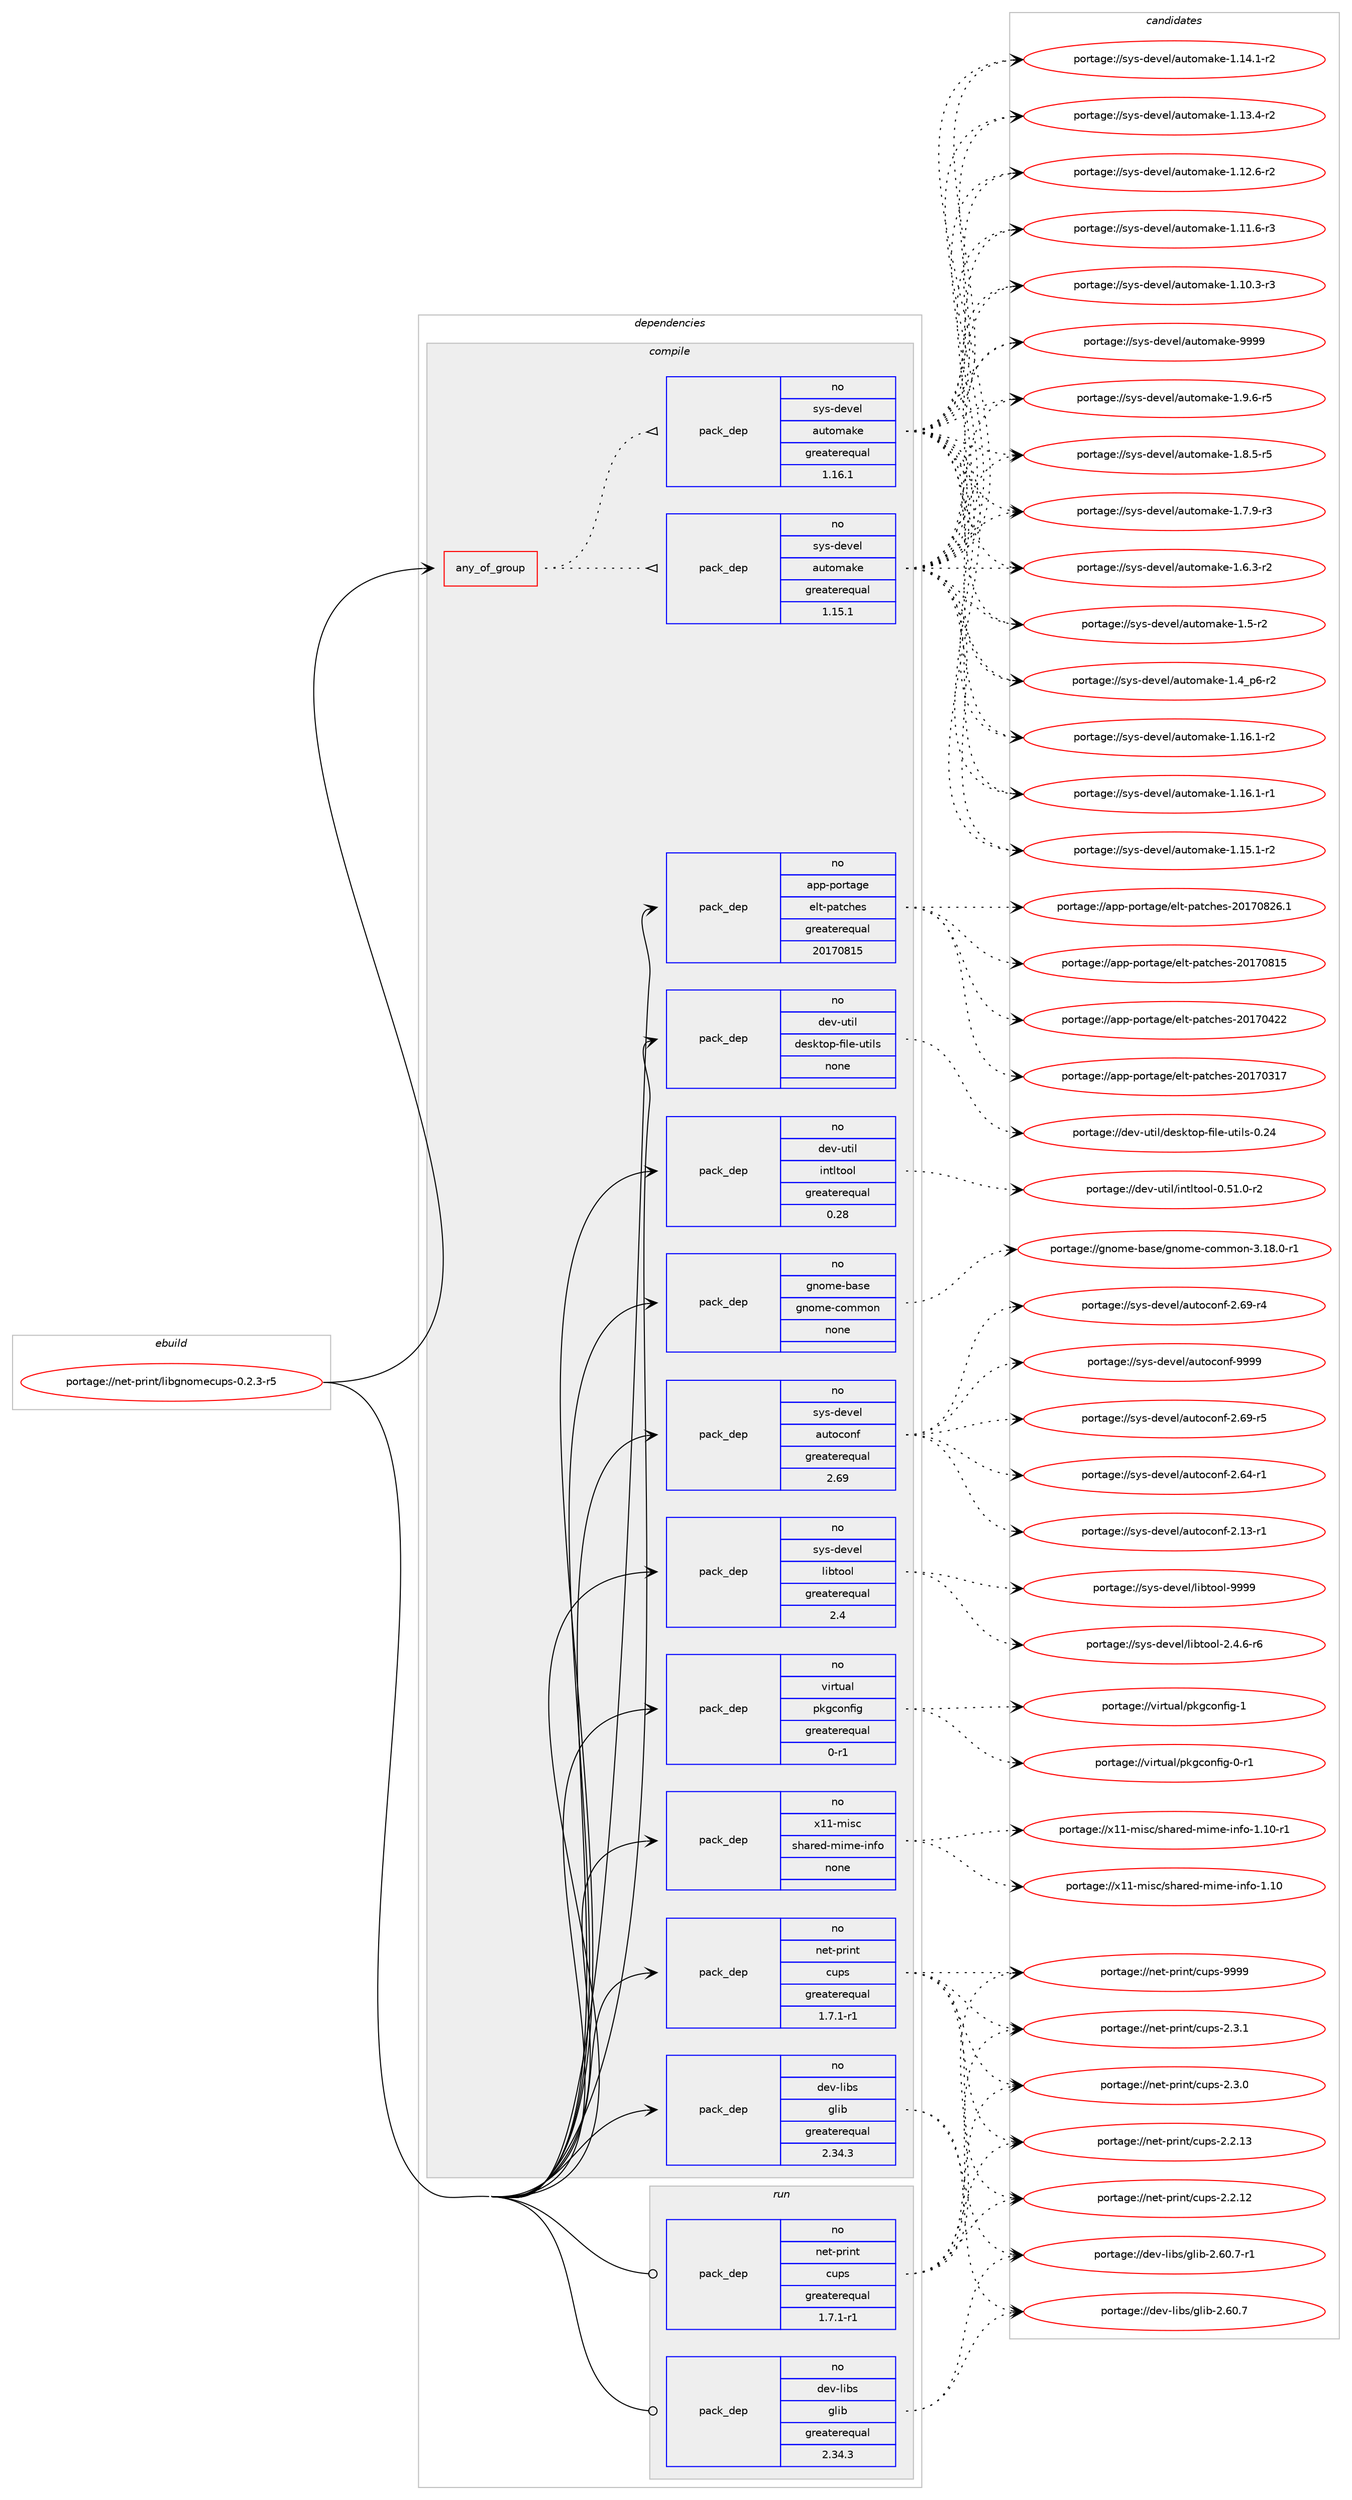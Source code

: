 digraph prolog {

# *************
# Graph options
# *************

newrank=true;
concentrate=true;
compound=true;
graph [rankdir=LR,fontname=Helvetica,fontsize=10,ranksep=1.5];#, ranksep=2.5, nodesep=0.2];
edge  [arrowhead=vee];
node  [fontname=Helvetica,fontsize=10];

# **********
# The ebuild
# **********

subgraph cluster_leftcol {
color=gray;
rank=same;
label=<<i>ebuild</i>>;
id [label="portage://net-print/libgnomecups-0.2.3-r5", color=red, width=4, href="../net-print/libgnomecups-0.2.3-r5.svg"];
}

# ****************
# The dependencies
# ****************

subgraph cluster_midcol {
color=gray;
label=<<i>dependencies</i>>;
subgraph cluster_compile {
fillcolor="#eeeeee";
style=filled;
label=<<i>compile</i>>;
subgraph any1822 {
dependency115635 [label=<<TABLE BORDER="0" CELLBORDER="1" CELLSPACING="0" CELLPADDING="4"><TR><TD CELLPADDING="10">any_of_group</TD></TR></TABLE>>, shape=none, color=red];subgraph pack90355 {
dependency115636 [label=<<TABLE BORDER="0" CELLBORDER="1" CELLSPACING="0" CELLPADDING="4" WIDTH="220"><TR><TD ROWSPAN="6" CELLPADDING="30">pack_dep</TD></TR><TR><TD WIDTH="110">no</TD></TR><TR><TD>sys-devel</TD></TR><TR><TD>automake</TD></TR><TR><TD>greaterequal</TD></TR><TR><TD>1.16.1</TD></TR></TABLE>>, shape=none, color=blue];
}
dependency115635:e -> dependency115636:w [weight=20,style="dotted",arrowhead="oinv"];
subgraph pack90356 {
dependency115637 [label=<<TABLE BORDER="0" CELLBORDER="1" CELLSPACING="0" CELLPADDING="4" WIDTH="220"><TR><TD ROWSPAN="6" CELLPADDING="30">pack_dep</TD></TR><TR><TD WIDTH="110">no</TD></TR><TR><TD>sys-devel</TD></TR><TR><TD>automake</TD></TR><TR><TD>greaterequal</TD></TR><TR><TD>1.15.1</TD></TR></TABLE>>, shape=none, color=blue];
}
dependency115635:e -> dependency115637:w [weight=20,style="dotted",arrowhead="oinv"];
}
id:e -> dependency115635:w [weight=20,style="solid",arrowhead="vee"];
subgraph pack90357 {
dependency115638 [label=<<TABLE BORDER="0" CELLBORDER="1" CELLSPACING="0" CELLPADDING="4" WIDTH="220"><TR><TD ROWSPAN="6" CELLPADDING="30">pack_dep</TD></TR><TR><TD WIDTH="110">no</TD></TR><TR><TD>app-portage</TD></TR><TR><TD>elt-patches</TD></TR><TR><TD>greaterequal</TD></TR><TR><TD>20170815</TD></TR></TABLE>>, shape=none, color=blue];
}
id:e -> dependency115638:w [weight=20,style="solid",arrowhead="vee"];
subgraph pack90358 {
dependency115639 [label=<<TABLE BORDER="0" CELLBORDER="1" CELLSPACING="0" CELLPADDING="4" WIDTH="220"><TR><TD ROWSPAN="6" CELLPADDING="30">pack_dep</TD></TR><TR><TD WIDTH="110">no</TD></TR><TR><TD>dev-libs</TD></TR><TR><TD>glib</TD></TR><TR><TD>greaterequal</TD></TR><TR><TD>2.34.3</TD></TR></TABLE>>, shape=none, color=blue];
}
id:e -> dependency115639:w [weight=20,style="solid",arrowhead="vee"];
subgraph pack90359 {
dependency115640 [label=<<TABLE BORDER="0" CELLBORDER="1" CELLSPACING="0" CELLPADDING="4" WIDTH="220"><TR><TD ROWSPAN="6" CELLPADDING="30">pack_dep</TD></TR><TR><TD WIDTH="110">no</TD></TR><TR><TD>dev-util</TD></TR><TR><TD>desktop-file-utils</TD></TR><TR><TD>none</TD></TR><TR><TD></TD></TR></TABLE>>, shape=none, color=blue];
}
id:e -> dependency115640:w [weight=20,style="solid",arrowhead="vee"];
subgraph pack90360 {
dependency115641 [label=<<TABLE BORDER="0" CELLBORDER="1" CELLSPACING="0" CELLPADDING="4" WIDTH="220"><TR><TD ROWSPAN="6" CELLPADDING="30">pack_dep</TD></TR><TR><TD WIDTH="110">no</TD></TR><TR><TD>dev-util</TD></TR><TR><TD>intltool</TD></TR><TR><TD>greaterequal</TD></TR><TR><TD>0.28</TD></TR></TABLE>>, shape=none, color=blue];
}
id:e -> dependency115641:w [weight=20,style="solid",arrowhead="vee"];
subgraph pack90361 {
dependency115642 [label=<<TABLE BORDER="0" CELLBORDER="1" CELLSPACING="0" CELLPADDING="4" WIDTH="220"><TR><TD ROWSPAN="6" CELLPADDING="30">pack_dep</TD></TR><TR><TD WIDTH="110">no</TD></TR><TR><TD>gnome-base</TD></TR><TR><TD>gnome-common</TD></TR><TR><TD>none</TD></TR><TR><TD></TD></TR></TABLE>>, shape=none, color=blue];
}
id:e -> dependency115642:w [weight=20,style="solid",arrowhead="vee"];
subgraph pack90362 {
dependency115643 [label=<<TABLE BORDER="0" CELLBORDER="1" CELLSPACING="0" CELLPADDING="4" WIDTH="220"><TR><TD ROWSPAN="6" CELLPADDING="30">pack_dep</TD></TR><TR><TD WIDTH="110">no</TD></TR><TR><TD>net-print</TD></TR><TR><TD>cups</TD></TR><TR><TD>greaterequal</TD></TR><TR><TD>1.7.1-r1</TD></TR></TABLE>>, shape=none, color=blue];
}
id:e -> dependency115643:w [weight=20,style="solid",arrowhead="vee"];
subgraph pack90363 {
dependency115644 [label=<<TABLE BORDER="0" CELLBORDER="1" CELLSPACING="0" CELLPADDING="4" WIDTH="220"><TR><TD ROWSPAN="6" CELLPADDING="30">pack_dep</TD></TR><TR><TD WIDTH="110">no</TD></TR><TR><TD>sys-devel</TD></TR><TR><TD>autoconf</TD></TR><TR><TD>greaterequal</TD></TR><TR><TD>2.69</TD></TR></TABLE>>, shape=none, color=blue];
}
id:e -> dependency115644:w [weight=20,style="solid",arrowhead="vee"];
subgraph pack90364 {
dependency115645 [label=<<TABLE BORDER="0" CELLBORDER="1" CELLSPACING="0" CELLPADDING="4" WIDTH="220"><TR><TD ROWSPAN="6" CELLPADDING="30">pack_dep</TD></TR><TR><TD WIDTH="110">no</TD></TR><TR><TD>sys-devel</TD></TR><TR><TD>libtool</TD></TR><TR><TD>greaterequal</TD></TR><TR><TD>2.4</TD></TR></TABLE>>, shape=none, color=blue];
}
id:e -> dependency115645:w [weight=20,style="solid",arrowhead="vee"];
subgraph pack90365 {
dependency115646 [label=<<TABLE BORDER="0" CELLBORDER="1" CELLSPACING="0" CELLPADDING="4" WIDTH="220"><TR><TD ROWSPAN="6" CELLPADDING="30">pack_dep</TD></TR><TR><TD WIDTH="110">no</TD></TR><TR><TD>virtual</TD></TR><TR><TD>pkgconfig</TD></TR><TR><TD>greaterequal</TD></TR><TR><TD>0-r1</TD></TR></TABLE>>, shape=none, color=blue];
}
id:e -> dependency115646:w [weight=20,style="solid",arrowhead="vee"];
subgraph pack90366 {
dependency115647 [label=<<TABLE BORDER="0" CELLBORDER="1" CELLSPACING="0" CELLPADDING="4" WIDTH="220"><TR><TD ROWSPAN="6" CELLPADDING="30">pack_dep</TD></TR><TR><TD WIDTH="110">no</TD></TR><TR><TD>x11-misc</TD></TR><TR><TD>shared-mime-info</TD></TR><TR><TD>none</TD></TR><TR><TD></TD></TR></TABLE>>, shape=none, color=blue];
}
id:e -> dependency115647:w [weight=20,style="solid",arrowhead="vee"];
}
subgraph cluster_compileandrun {
fillcolor="#eeeeee";
style=filled;
label=<<i>compile and run</i>>;
}
subgraph cluster_run {
fillcolor="#eeeeee";
style=filled;
label=<<i>run</i>>;
subgraph pack90367 {
dependency115648 [label=<<TABLE BORDER="0" CELLBORDER="1" CELLSPACING="0" CELLPADDING="4" WIDTH="220"><TR><TD ROWSPAN="6" CELLPADDING="30">pack_dep</TD></TR><TR><TD WIDTH="110">no</TD></TR><TR><TD>dev-libs</TD></TR><TR><TD>glib</TD></TR><TR><TD>greaterequal</TD></TR><TR><TD>2.34.3</TD></TR></TABLE>>, shape=none, color=blue];
}
id:e -> dependency115648:w [weight=20,style="solid",arrowhead="odot"];
subgraph pack90368 {
dependency115649 [label=<<TABLE BORDER="0" CELLBORDER="1" CELLSPACING="0" CELLPADDING="4" WIDTH="220"><TR><TD ROWSPAN="6" CELLPADDING="30">pack_dep</TD></TR><TR><TD WIDTH="110">no</TD></TR><TR><TD>net-print</TD></TR><TR><TD>cups</TD></TR><TR><TD>greaterequal</TD></TR><TR><TD>1.7.1-r1</TD></TR></TABLE>>, shape=none, color=blue];
}
id:e -> dependency115649:w [weight=20,style="solid",arrowhead="odot"];
}
}

# **************
# The candidates
# **************

subgraph cluster_choices {
rank=same;
color=gray;
label=<<i>candidates</i>>;

subgraph choice90355 {
color=black;
nodesep=1;
choice115121115451001011181011084797117116111109971071014557575757 [label="portage://sys-devel/automake-9999", color=red, width=4,href="../sys-devel/automake-9999.svg"];
choice115121115451001011181011084797117116111109971071014549465746544511453 [label="portage://sys-devel/automake-1.9.6-r5", color=red, width=4,href="../sys-devel/automake-1.9.6-r5.svg"];
choice115121115451001011181011084797117116111109971071014549465646534511453 [label="portage://sys-devel/automake-1.8.5-r5", color=red, width=4,href="../sys-devel/automake-1.8.5-r5.svg"];
choice115121115451001011181011084797117116111109971071014549465546574511451 [label="portage://sys-devel/automake-1.7.9-r3", color=red, width=4,href="../sys-devel/automake-1.7.9-r3.svg"];
choice115121115451001011181011084797117116111109971071014549465446514511450 [label="portage://sys-devel/automake-1.6.3-r2", color=red, width=4,href="../sys-devel/automake-1.6.3-r2.svg"];
choice11512111545100101118101108479711711611110997107101454946534511450 [label="portage://sys-devel/automake-1.5-r2", color=red, width=4,href="../sys-devel/automake-1.5-r2.svg"];
choice115121115451001011181011084797117116111109971071014549465295112544511450 [label="portage://sys-devel/automake-1.4_p6-r2", color=red, width=4,href="../sys-devel/automake-1.4_p6-r2.svg"];
choice11512111545100101118101108479711711611110997107101454946495446494511450 [label="portage://sys-devel/automake-1.16.1-r2", color=red, width=4,href="../sys-devel/automake-1.16.1-r2.svg"];
choice11512111545100101118101108479711711611110997107101454946495446494511449 [label="portage://sys-devel/automake-1.16.1-r1", color=red, width=4,href="../sys-devel/automake-1.16.1-r1.svg"];
choice11512111545100101118101108479711711611110997107101454946495346494511450 [label="portage://sys-devel/automake-1.15.1-r2", color=red, width=4,href="../sys-devel/automake-1.15.1-r2.svg"];
choice11512111545100101118101108479711711611110997107101454946495246494511450 [label="portage://sys-devel/automake-1.14.1-r2", color=red, width=4,href="../sys-devel/automake-1.14.1-r2.svg"];
choice11512111545100101118101108479711711611110997107101454946495146524511450 [label="portage://sys-devel/automake-1.13.4-r2", color=red, width=4,href="../sys-devel/automake-1.13.4-r2.svg"];
choice11512111545100101118101108479711711611110997107101454946495046544511450 [label="portage://sys-devel/automake-1.12.6-r2", color=red, width=4,href="../sys-devel/automake-1.12.6-r2.svg"];
choice11512111545100101118101108479711711611110997107101454946494946544511451 [label="portage://sys-devel/automake-1.11.6-r3", color=red, width=4,href="../sys-devel/automake-1.11.6-r3.svg"];
choice11512111545100101118101108479711711611110997107101454946494846514511451 [label="portage://sys-devel/automake-1.10.3-r3", color=red, width=4,href="../sys-devel/automake-1.10.3-r3.svg"];
dependency115636:e -> choice115121115451001011181011084797117116111109971071014557575757:w [style=dotted,weight="100"];
dependency115636:e -> choice115121115451001011181011084797117116111109971071014549465746544511453:w [style=dotted,weight="100"];
dependency115636:e -> choice115121115451001011181011084797117116111109971071014549465646534511453:w [style=dotted,weight="100"];
dependency115636:e -> choice115121115451001011181011084797117116111109971071014549465546574511451:w [style=dotted,weight="100"];
dependency115636:e -> choice115121115451001011181011084797117116111109971071014549465446514511450:w [style=dotted,weight="100"];
dependency115636:e -> choice11512111545100101118101108479711711611110997107101454946534511450:w [style=dotted,weight="100"];
dependency115636:e -> choice115121115451001011181011084797117116111109971071014549465295112544511450:w [style=dotted,weight="100"];
dependency115636:e -> choice11512111545100101118101108479711711611110997107101454946495446494511450:w [style=dotted,weight="100"];
dependency115636:e -> choice11512111545100101118101108479711711611110997107101454946495446494511449:w [style=dotted,weight="100"];
dependency115636:e -> choice11512111545100101118101108479711711611110997107101454946495346494511450:w [style=dotted,weight="100"];
dependency115636:e -> choice11512111545100101118101108479711711611110997107101454946495246494511450:w [style=dotted,weight="100"];
dependency115636:e -> choice11512111545100101118101108479711711611110997107101454946495146524511450:w [style=dotted,weight="100"];
dependency115636:e -> choice11512111545100101118101108479711711611110997107101454946495046544511450:w [style=dotted,weight="100"];
dependency115636:e -> choice11512111545100101118101108479711711611110997107101454946494946544511451:w [style=dotted,weight="100"];
dependency115636:e -> choice11512111545100101118101108479711711611110997107101454946494846514511451:w [style=dotted,weight="100"];
}
subgraph choice90356 {
color=black;
nodesep=1;
choice115121115451001011181011084797117116111109971071014557575757 [label="portage://sys-devel/automake-9999", color=red, width=4,href="../sys-devel/automake-9999.svg"];
choice115121115451001011181011084797117116111109971071014549465746544511453 [label="portage://sys-devel/automake-1.9.6-r5", color=red, width=4,href="../sys-devel/automake-1.9.6-r5.svg"];
choice115121115451001011181011084797117116111109971071014549465646534511453 [label="portage://sys-devel/automake-1.8.5-r5", color=red, width=4,href="../sys-devel/automake-1.8.5-r5.svg"];
choice115121115451001011181011084797117116111109971071014549465546574511451 [label="portage://sys-devel/automake-1.7.9-r3", color=red, width=4,href="../sys-devel/automake-1.7.9-r3.svg"];
choice115121115451001011181011084797117116111109971071014549465446514511450 [label="portage://sys-devel/automake-1.6.3-r2", color=red, width=4,href="../sys-devel/automake-1.6.3-r2.svg"];
choice11512111545100101118101108479711711611110997107101454946534511450 [label="portage://sys-devel/automake-1.5-r2", color=red, width=4,href="../sys-devel/automake-1.5-r2.svg"];
choice115121115451001011181011084797117116111109971071014549465295112544511450 [label="portage://sys-devel/automake-1.4_p6-r2", color=red, width=4,href="../sys-devel/automake-1.4_p6-r2.svg"];
choice11512111545100101118101108479711711611110997107101454946495446494511450 [label="portage://sys-devel/automake-1.16.1-r2", color=red, width=4,href="../sys-devel/automake-1.16.1-r2.svg"];
choice11512111545100101118101108479711711611110997107101454946495446494511449 [label="portage://sys-devel/automake-1.16.1-r1", color=red, width=4,href="../sys-devel/automake-1.16.1-r1.svg"];
choice11512111545100101118101108479711711611110997107101454946495346494511450 [label="portage://sys-devel/automake-1.15.1-r2", color=red, width=4,href="../sys-devel/automake-1.15.1-r2.svg"];
choice11512111545100101118101108479711711611110997107101454946495246494511450 [label="portage://sys-devel/automake-1.14.1-r2", color=red, width=4,href="../sys-devel/automake-1.14.1-r2.svg"];
choice11512111545100101118101108479711711611110997107101454946495146524511450 [label="portage://sys-devel/automake-1.13.4-r2", color=red, width=4,href="../sys-devel/automake-1.13.4-r2.svg"];
choice11512111545100101118101108479711711611110997107101454946495046544511450 [label="portage://sys-devel/automake-1.12.6-r2", color=red, width=4,href="../sys-devel/automake-1.12.6-r2.svg"];
choice11512111545100101118101108479711711611110997107101454946494946544511451 [label="portage://sys-devel/automake-1.11.6-r3", color=red, width=4,href="../sys-devel/automake-1.11.6-r3.svg"];
choice11512111545100101118101108479711711611110997107101454946494846514511451 [label="portage://sys-devel/automake-1.10.3-r3", color=red, width=4,href="../sys-devel/automake-1.10.3-r3.svg"];
dependency115637:e -> choice115121115451001011181011084797117116111109971071014557575757:w [style=dotted,weight="100"];
dependency115637:e -> choice115121115451001011181011084797117116111109971071014549465746544511453:w [style=dotted,weight="100"];
dependency115637:e -> choice115121115451001011181011084797117116111109971071014549465646534511453:w [style=dotted,weight="100"];
dependency115637:e -> choice115121115451001011181011084797117116111109971071014549465546574511451:w [style=dotted,weight="100"];
dependency115637:e -> choice115121115451001011181011084797117116111109971071014549465446514511450:w [style=dotted,weight="100"];
dependency115637:e -> choice11512111545100101118101108479711711611110997107101454946534511450:w [style=dotted,weight="100"];
dependency115637:e -> choice115121115451001011181011084797117116111109971071014549465295112544511450:w [style=dotted,weight="100"];
dependency115637:e -> choice11512111545100101118101108479711711611110997107101454946495446494511450:w [style=dotted,weight="100"];
dependency115637:e -> choice11512111545100101118101108479711711611110997107101454946495446494511449:w [style=dotted,weight="100"];
dependency115637:e -> choice11512111545100101118101108479711711611110997107101454946495346494511450:w [style=dotted,weight="100"];
dependency115637:e -> choice11512111545100101118101108479711711611110997107101454946495246494511450:w [style=dotted,weight="100"];
dependency115637:e -> choice11512111545100101118101108479711711611110997107101454946495146524511450:w [style=dotted,weight="100"];
dependency115637:e -> choice11512111545100101118101108479711711611110997107101454946495046544511450:w [style=dotted,weight="100"];
dependency115637:e -> choice11512111545100101118101108479711711611110997107101454946494946544511451:w [style=dotted,weight="100"];
dependency115637:e -> choice11512111545100101118101108479711711611110997107101454946494846514511451:w [style=dotted,weight="100"];
}
subgraph choice90357 {
color=black;
nodesep=1;
choice971121124511211111411697103101471011081164511297116991041011154550484955485650544649 [label="portage://app-portage/elt-patches-20170826.1", color=red, width=4,href="../app-portage/elt-patches-20170826.1.svg"];
choice97112112451121111141169710310147101108116451129711699104101115455048495548564953 [label="portage://app-portage/elt-patches-20170815", color=red, width=4,href="../app-portage/elt-patches-20170815.svg"];
choice97112112451121111141169710310147101108116451129711699104101115455048495548525050 [label="portage://app-portage/elt-patches-20170422", color=red, width=4,href="../app-portage/elt-patches-20170422.svg"];
choice97112112451121111141169710310147101108116451129711699104101115455048495548514955 [label="portage://app-portage/elt-patches-20170317", color=red, width=4,href="../app-portage/elt-patches-20170317.svg"];
dependency115638:e -> choice971121124511211111411697103101471011081164511297116991041011154550484955485650544649:w [style=dotted,weight="100"];
dependency115638:e -> choice97112112451121111141169710310147101108116451129711699104101115455048495548564953:w [style=dotted,weight="100"];
dependency115638:e -> choice97112112451121111141169710310147101108116451129711699104101115455048495548525050:w [style=dotted,weight="100"];
dependency115638:e -> choice97112112451121111141169710310147101108116451129711699104101115455048495548514955:w [style=dotted,weight="100"];
}
subgraph choice90358 {
color=black;
nodesep=1;
choice10010111845108105981154710310810598455046544846554511449 [label="portage://dev-libs/glib-2.60.7-r1", color=red, width=4,href="../dev-libs/glib-2.60.7-r1.svg"];
choice1001011184510810598115471031081059845504654484655 [label="portage://dev-libs/glib-2.60.7", color=red, width=4,href="../dev-libs/glib-2.60.7.svg"];
dependency115639:e -> choice10010111845108105981154710310810598455046544846554511449:w [style=dotted,weight="100"];
dependency115639:e -> choice1001011184510810598115471031081059845504654484655:w [style=dotted,weight="100"];
}
subgraph choice90359 {
color=black;
nodesep=1;
choice100101118451171161051084710010111510711611111245102105108101451171161051081154548465052 [label="portage://dev-util/desktop-file-utils-0.24", color=red, width=4,href="../dev-util/desktop-file-utils-0.24.svg"];
dependency115640:e -> choice100101118451171161051084710010111510711611111245102105108101451171161051081154548465052:w [style=dotted,weight="100"];
}
subgraph choice90360 {
color=black;
nodesep=1;
choice1001011184511711610510847105110116108116111111108454846534946484511450 [label="portage://dev-util/intltool-0.51.0-r2", color=red, width=4,href="../dev-util/intltool-0.51.0-r2.svg"];
dependency115641:e -> choice1001011184511711610510847105110116108116111111108454846534946484511450:w [style=dotted,weight="100"];
}
subgraph choice90361 {
color=black;
nodesep=1;
choice103110111109101459897115101471031101111091014599111109109111110455146495646484511449 [label="portage://gnome-base/gnome-common-3.18.0-r1", color=red, width=4,href="../gnome-base/gnome-common-3.18.0-r1.svg"];
dependency115642:e -> choice103110111109101459897115101471031101111091014599111109109111110455146495646484511449:w [style=dotted,weight="100"];
}
subgraph choice90362 {
color=black;
nodesep=1;
choice1101011164511211410511011647991171121154557575757 [label="portage://net-print/cups-9999", color=red, width=4,href="../net-print/cups-9999.svg"];
choice110101116451121141051101164799117112115455046514649 [label="portage://net-print/cups-2.3.1", color=red, width=4,href="../net-print/cups-2.3.1.svg"];
choice110101116451121141051101164799117112115455046514648 [label="portage://net-print/cups-2.3.0", color=red, width=4,href="../net-print/cups-2.3.0.svg"];
choice11010111645112114105110116479911711211545504650464951 [label="portage://net-print/cups-2.2.13", color=red, width=4,href="../net-print/cups-2.2.13.svg"];
choice11010111645112114105110116479911711211545504650464950 [label="portage://net-print/cups-2.2.12", color=red, width=4,href="../net-print/cups-2.2.12.svg"];
dependency115643:e -> choice1101011164511211410511011647991171121154557575757:w [style=dotted,weight="100"];
dependency115643:e -> choice110101116451121141051101164799117112115455046514649:w [style=dotted,weight="100"];
dependency115643:e -> choice110101116451121141051101164799117112115455046514648:w [style=dotted,weight="100"];
dependency115643:e -> choice11010111645112114105110116479911711211545504650464951:w [style=dotted,weight="100"];
dependency115643:e -> choice11010111645112114105110116479911711211545504650464950:w [style=dotted,weight="100"];
}
subgraph choice90363 {
color=black;
nodesep=1;
choice115121115451001011181011084797117116111991111101024557575757 [label="portage://sys-devel/autoconf-9999", color=red, width=4,href="../sys-devel/autoconf-9999.svg"];
choice1151211154510010111810110847971171161119911111010245504654574511453 [label="portage://sys-devel/autoconf-2.69-r5", color=red, width=4,href="../sys-devel/autoconf-2.69-r5.svg"];
choice1151211154510010111810110847971171161119911111010245504654574511452 [label="portage://sys-devel/autoconf-2.69-r4", color=red, width=4,href="../sys-devel/autoconf-2.69-r4.svg"];
choice1151211154510010111810110847971171161119911111010245504654524511449 [label="portage://sys-devel/autoconf-2.64-r1", color=red, width=4,href="../sys-devel/autoconf-2.64-r1.svg"];
choice1151211154510010111810110847971171161119911111010245504649514511449 [label="portage://sys-devel/autoconf-2.13-r1", color=red, width=4,href="../sys-devel/autoconf-2.13-r1.svg"];
dependency115644:e -> choice115121115451001011181011084797117116111991111101024557575757:w [style=dotted,weight="100"];
dependency115644:e -> choice1151211154510010111810110847971171161119911111010245504654574511453:w [style=dotted,weight="100"];
dependency115644:e -> choice1151211154510010111810110847971171161119911111010245504654574511452:w [style=dotted,weight="100"];
dependency115644:e -> choice1151211154510010111810110847971171161119911111010245504654524511449:w [style=dotted,weight="100"];
dependency115644:e -> choice1151211154510010111810110847971171161119911111010245504649514511449:w [style=dotted,weight="100"];
}
subgraph choice90364 {
color=black;
nodesep=1;
choice1151211154510010111810110847108105981161111111084557575757 [label="portage://sys-devel/libtool-9999", color=red, width=4,href="../sys-devel/libtool-9999.svg"];
choice1151211154510010111810110847108105981161111111084550465246544511454 [label="portage://sys-devel/libtool-2.4.6-r6", color=red, width=4,href="../sys-devel/libtool-2.4.6-r6.svg"];
dependency115645:e -> choice1151211154510010111810110847108105981161111111084557575757:w [style=dotted,weight="100"];
dependency115645:e -> choice1151211154510010111810110847108105981161111111084550465246544511454:w [style=dotted,weight="100"];
}
subgraph choice90365 {
color=black;
nodesep=1;
choice1181051141161179710847112107103991111101021051034549 [label="portage://virtual/pkgconfig-1", color=red, width=4,href="../virtual/pkgconfig-1.svg"];
choice11810511411611797108471121071039911111010210510345484511449 [label="portage://virtual/pkgconfig-0-r1", color=red, width=4,href="../virtual/pkgconfig-0-r1.svg"];
dependency115646:e -> choice1181051141161179710847112107103991111101021051034549:w [style=dotted,weight="100"];
dependency115646:e -> choice11810511411611797108471121071039911111010210510345484511449:w [style=dotted,weight="100"];
}
subgraph choice90366 {
color=black;
nodesep=1;
choice120494945109105115994711510497114101100451091051091014510511010211145494649484511449 [label="portage://x11-misc/shared-mime-info-1.10-r1", color=red, width=4,href="../x11-misc/shared-mime-info-1.10-r1.svg"];
choice12049494510910511599471151049711410110045109105109101451051101021114549464948 [label="portage://x11-misc/shared-mime-info-1.10", color=red, width=4,href="../x11-misc/shared-mime-info-1.10.svg"];
dependency115647:e -> choice120494945109105115994711510497114101100451091051091014510511010211145494649484511449:w [style=dotted,weight="100"];
dependency115647:e -> choice12049494510910511599471151049711410110045109105109101451051101021114549464948:w [style=dotted,weight="100"];
}
subgraph choice90367 {
color=black;
nodesep=1;
choice10010111845108105981154710310810598455046544846554511449 [label="portage://dev-libs/glib-2.60.7-r1", color=red, width=4,href="../dev-libs/glib-2.60.7-r1.svg"];
choice1001011184510810598115471031081059845504654484655 [label="portage://dev-libs/glib-2.60.7", color=red, width=4,href="../dev-libs/glib-2.60.7.svg"];
dependency115648:e -> choice10010111845108105981154710310810598455046544846554511449:w [style=dotted,weight="100"];
dependency115648:e -> choice1001011184510810598115471031081059845504654484655:w [style=dotted,weight="100"];
}
subgraph choice90368 {
color=black;
nodesep=1;
choice1101011164511211410511011647991171121154557575757 [label="portage://net-print/cups-9999", color=red, width=4,href="../net-print/cups-9999.svg"];
choice110101116451121141051101164799117112115455046514649 [label="portage://net-print/cups-2.3.1", color=red, width=4,href="../net-print/cups-2.3.1.svg"];
choice110101116451121141051101164799117112115455046514648 [label="portage://net-print/cups-2.3.0", color=red, width=4,href="../net-print/cups-2.3.0.svg"];
choice11010111645112114105110116479911711211545504650464951 [label="portage://net-print/cups-2.2.13", color=red, width=4,href="../net-print/cups-2.2.13.svg"];
choice11010111645112114105110116479911711211545504650464950 [label="portage://net-print/cups-2.2.12", color=red, width=4,href="../net-print/cups-2.2.12.svg"];
dependency115649:e -> choice1101011164511211410511011647991171121154557575757:w [style=dotted,weight="100"];
dependency115649:e -> choice110101116451121141051101164799117112115455046514649:w [style=dotted,weight="100"];
dependency115649:e -> choice110101116451121141051101164799117112115455046514648:w [style=dotted,weight="100"];
dependency115649:e -> choice11010111645112114105110116479911711211545504650464951:w [style=dotted,weight="100"];
dependency115649:e -> choice11010111645112114105110116479911711211545504650464950:w [style=dotted,weight="100"];
}
}

}
